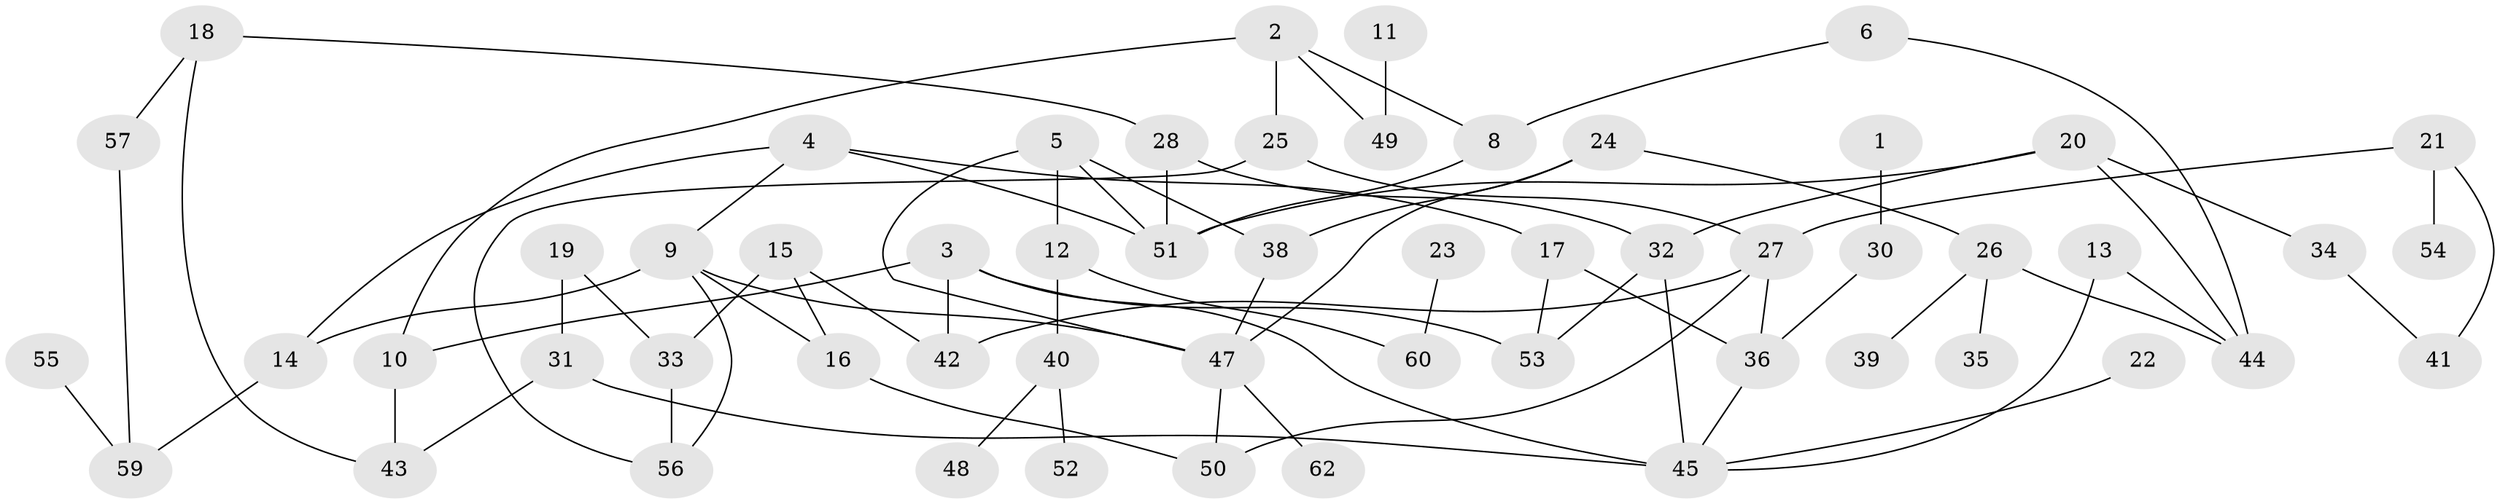 // original degree distribution, {2: 0.2247191011235955, 1: 0.24719101123595505, 3: 0.24719101123595505, 4: 0.14606741573033707, 0: 0.06741573033707865, 5: 0.0449438202247191, 6: 0.02247191011235955}
// Generated by graph-tools (version 1.1) at 2025/35/03/04/25 23:35:51]
// undirected, 56 vertices, 79 edges
graph export_dot {
  node [color=gray90,style=filled];
  1;
  2;
  3;
  4;
  5;
  6;
  8;
  9;
  10;
  11;
  12;
  13;
  14;
  15;
  16;
  17;
  18;
  19;
  20;
  21;
  22;
  23;
  24;
  25;
  26;
  27;
  28;
  30;
  31;
  32;
  33;
  34;
  35;
  36;
  38;
  39;
  40;
  41;
  42;
  43;
  44;
  45;
  47;
  48;
  49;
  50;
  51;
  52;
  53;
  54;
  55;
  56;
  57;
  59;
  60;
  62;
  1 -- 30 [weight=1.0];
  2 -- 8 [weight=1.0];
  2 -- 10 [weight=1.0];
  2 -- 25 [weight=1.0];
  2 -- 49 [weight=1.0];
  3 -- 10 [weight=1.0];
  3 -- 42 [weight=1.0];
  3 -- 45 [weight=1.0];
  3 -- 53 [weight=1.0];
  4 -- 9 [weight=1.0];
  4 -- 14 [weight=1.0];
  4 -- 17 [weight=1.0];
  4 -- 51 [weight=1.0];
  5 -- 12 [weight=1.0];
  5 -- 38 [weight=1.0];
  5 -- 47 [weight=1.0];
  5 -- 51 [weight=1.0];
  6 -- 8 [weight=1.0];
  6 -- 44 [weight=1.0];
  8 -- 51 [weight=1.0];
  9 -- 14 [weight=1.0];
  9 -- 16 [weight=1.0];
  9 -- 47 [weight=1.0];
  9 -- 56 [weight=1.0];
  10 -- 43 [weight=1.0];
  11 -- 49 [weight=1.0];
  12 -- 40 [weight=1.0];
  12 -- 60 [weight=1.0];
  13 -- 44 [weight=1.0];
  13 -- 45 [weight=1.0];
  14 -- 59 [weight=1.0];
  15 -- 16 [weight=1.0];
  15 -- 33 [weight=1.0];
  15 -- 42 [weight=1.0];
  16 -- 50 [weight=1.0];
  17 -- 36 [weight=1.0];
  17 -- 53 [weight=1.0];
  18 -- 28 [weight=1.0];
  18 -- 43 [weight=1.0];
  18 -- 57 [weight=1.0];
  19 -- 31 [weight=1.0];
  19 -- 33 [weight=1.0];
  20 -- 32 [weight=1.0];
  20 -- 34 [weight=1.0];
  20 -- 44 [weight=1.0];
  20 -- 51 [weight=1.0];
  21 -- 27 [weight=1.0];
  21 -- 41 [weight=1.0];
  21 -- 54 [weight=1.0];
  22 -- 45 [weight=1.0];
  23 -- 60 [weight=1.0];
  24 -- 26 [weight=1.0];
  24 -- 38 [weight=1.0];
  24 -- 47 [weight=1.0];
  25 -- 27 [weight=1.0];
  25 -- 56 [weight=1.0];
  26 -- 35 [weight=1.0];
  26 -- 39 [weight=1.0];
  26 -- 44 [weight=1.0];
  27 -- 36 [weight=1.0];
  27 -- 42 [weight=1.0];
  27 -- 50 [weight=1.0];
  28 -- 32 [weight=1.0];
  28 -- 51 [weight=1.0];
  30 -- 36 [weight=1.0];
  31 -- 43 [weight=1.0];
  31 -- 45 [weight=1.0];
  32 -- 45 [weight=1.0];
  32 -- 53 [weight=1.0];
  33 -- 56 [weight=1.0];
  34 -- 41 [weight=1.0];
  36 -- 45 [weight=1.0];
  38 -- 47 [weight=1.0];
  40 -- 48 [weight=1.0];
  40 -- 52 [weight=1.0];
  47 -- 50 [weight=1.0];
  47 -- 62 [weight=1.0];
  55 -- 59 [weight=1.0];
  57 -- 59 [weight=1.0];
}
